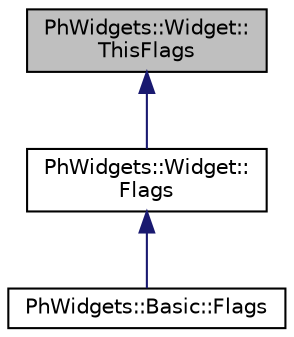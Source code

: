 digraph "PhWidgets::Widget::ThisFlags"
{
  edge [fontname="Helvetica",fontsize="10",labelfontname="Helvetica",labelfontsize="10"];
  node [fontname="Helvetica",fontsize="10",shape=record];
  Node0 [label="PhWidgets::Widget::\lThisFlags",height=0.2,width=0.4,color="black", fillcolor="grey75", style="filled", fontcolor="black"];
  Node0 -> Node1 [dir="back",color="midnightblue",fontsize="10",style="solid",fontname="Helvetica"];
  Node1 [label="PhWidgets::Widget::\lFlags",height=0.2,width=0.4,color="black", fillcolor="white", style="filled",URL="$struct_ph_widgets_1_1_widget_1_1_flags.html"];
  Node1 -> Node2 [dir="back",color="midnightblue",fontsize="10",style="solid",fontname="Helvetica"];
  Node2 [label="PhWidgets::Basic::Flags",height=0.2,width=0.4,color="black", fillcolor="white", style="filled",URL="$struct_ph_widgets_1_1_basic_1_1_flags.html"];
}
